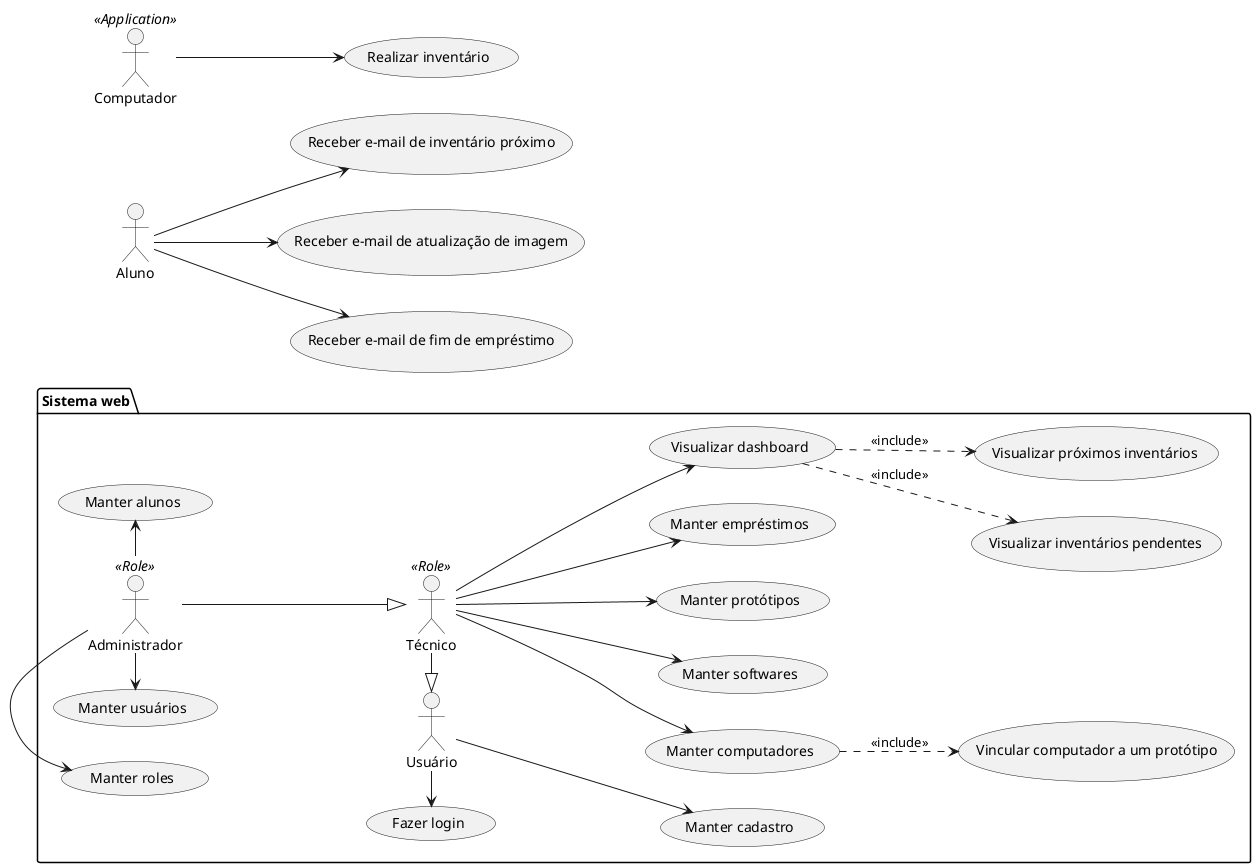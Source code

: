 @startuml usecases
  left to right direction

  package "Sistema web" {
    :Usuário: as user
    :Técnico: as tec <<Role>>
    :Administrador: as admin <<Role>>

    /' Usuário '/
    user -l-> (Fazer login)
    user --> (Manter cadastro)

    /' Técnico '/
    "Visualizar dashboard" as (dash)
    "Manter computadores" as (crudcomp)
    tec -l-|> user
    tec --> (Manter softwares)
    tec --> (Manter protótipos)
    tec --> (Manter empréstimos)
    tec --> crudcomp
    tec --> dash
    dash ..> (Visualizar próximos inventários) : <<include>>
    dash ..> (Visualizar inventários pendentes) : <<include>>
    crudcomp ..> (Vincular computador a um protótipo) : <<include>>

    /' Administrador '/
    admin -d-|> tec
    admin -l-> (Manter usuários)
    admin -l-> (Manter roles)
    admin -> (Manter alunos)
  }

  :Aluno: as alu
  alu --> (Receber e-mail de inventário próximo)
  alu --> (Receber e-mail de atualização de imagem)
  alu --> (Receber e-mail de fim de empréstimo)
  :Computador: as comp <<Application>>
  comp --> (Realizar inventário)
@enduml
